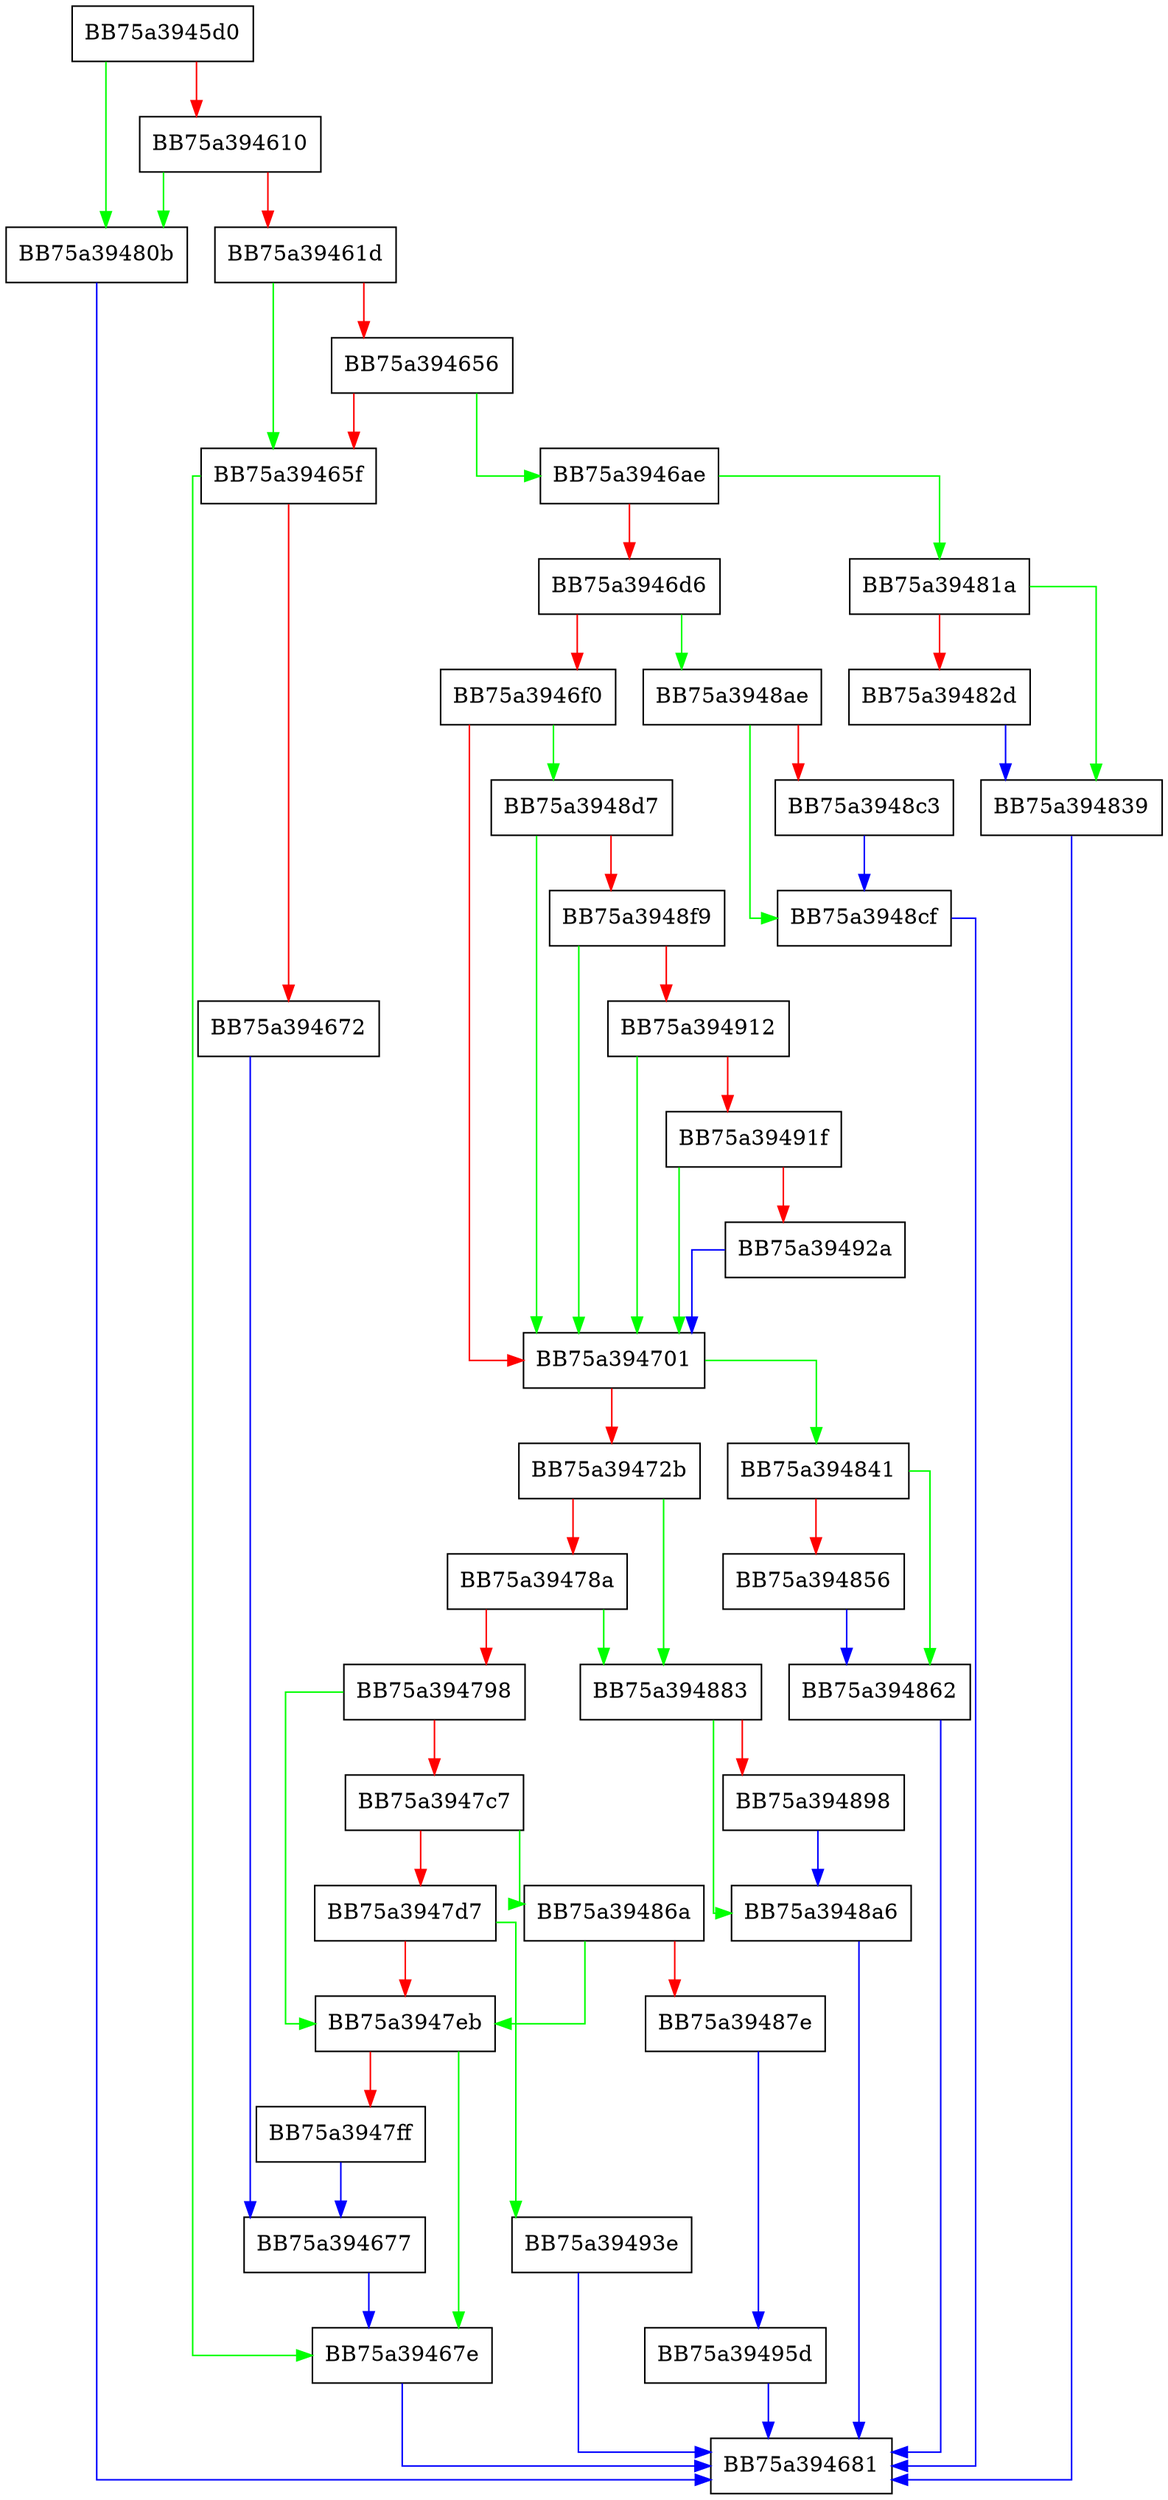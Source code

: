 digraph NTDLL_DLL_NtWriteFileWorker {
  node [shape="box"];
  graph [splines=ortho];
  BB75a3945d0 -> BB75a39480b [color="green"];
  BB75a3945d0 -> BB75a394610 [color="red"];
  BB75a394610 -> BB75a39480b [color="green"];
  BB75a394610 -> BB75a39461d [color="red"];
  BB75a39461d -> BB75a39465f [color="green"];
  BB75a39461d -> BB75a394656 [color="red"];
  BB75a394656 -> BB75a3946ae [color="green"];
  BB75a394656 -> BB75a39465f [color="red"];
  BB75a39465f -> BB75a39467e [color="green"];
  BB75a39465f -> BB75a394672 [color="red"];
  BB75a394672 -> BB75a394677 [color="blue"];
  BB75a394677 -> BB75a39467e [color="blue"];
  BB75a39467e -> BB75a394681 [color="blue"];
  BB75a3946ae -> BB75a39481a [color="green"];
  BB75a3946ae -> BB75a3946d6 [color="red"];
  BB75a3946d6 -> BB75a3948ae [color="green"];
  BB75a3946d6 -> BB75a3946f0 [color="red"];
  BB75a3946f0 -> BB75a3948d7 [color="green"];
  BB75a3946f0 -> BB75a394701 [color="red"];
  BB75a394701 -> BB75a394841 [color="green"];
  BB75a394701 -> BB75a39472b [color="red"];
  BB75a39472b -> BB75a394883 [color="green"];
  BB75a39472b -> BB75a39478a [color="red"];
  BB75a39478a -> BB75a394883 [color="green"];
  BB75a39478a -> BB75a394798 [color="red"];
  BB75a394798 -> BB75a3947eb [color="green"];
  BB75a394798 -> BB75a3947c7 [color="red"];
  BB75a3947c7 -> BB75a39486a [color="green"];
  BB75a3947c7 -> BB75a3947d7 [color="red"];
  BB75a3947d7 -> BB75a39493e [color="green"];
  BB75a3947d7 -> BB75a3947eb [color="red"];
  BB75a3947eb -> BB75a39467e [color="green"];
  BB75a3947eb -> BB75a3947ff [color="red"];
  BB75a3947ff -> BB75a394677 [color="blue"];
  BB75a39480b -> BB75a394681 [color="blue"];
  BB75a39481a -> BB75a394839 [color="green"];
  BB75a39481a -> BB75a39482d [color="red"];
  BB75a39482d -> BB75a394839 [color="blue"];
  BB75a394839 -> BB75a394681 [color="blue"];
  BB75a394841 -> BB75a394862 [color="green"];
  BB75a394841 -> BB75a394856 [color="red"];
  BB75a394856 -> BB75a394862 [color="blue"];
  BB75a394862 -> BB75a394681 [color="blue"];
  BB75a39486a -> BB75a3947eb [color="green"];
  BB75a39486a -> BB75a39487e [color="red"];
  BB75a39487e -> BB75a39495d [color="blue"];
  BB75a394883 -> BB75a3948a6 [color="green"];
  BB75a394883 -> BB75a394898 [color="red"];
  BB75a394898 -> BB75a3948a6 [color="blue"];
  BB75a3948a6 -> BB75a394681 [color="blue"];
  BB75a3948ae -> BB75a3948cf [color="green"];
  BB75a3948ae -> BB75a3948c3 [color="red"];
  BB75a3948c3 -> BB75a3948cf [color="blue"];
  BB75a3948cf -> BB75a394681 [color="blue"];
  BB75a3948d7 -> BB75a394701 [color="green"];
  BB75a3948d7 -> BB75a3948f9 [color="red"];
  BB75a3948f9 -> BB75a394701 [color="green"];
  BB75a3948f9 -> BB75a394912 [color="red"];
  BB75a394912 -> BB75a394701 [color="green"];
  BB75a394912 -> BB75a39491f [color="red"];
  BB75a39491f -> BB75a394701 [color="green"];
  BB75a39491f -> BB75a39492a [color="red"];
  BB75a39492a -> BB75a394701 [color="blue"];
  BB75a39493e -> BB75a394681 [color="blue"];
  BB75a39495d -> BB75a394681 [color="blue"];
}